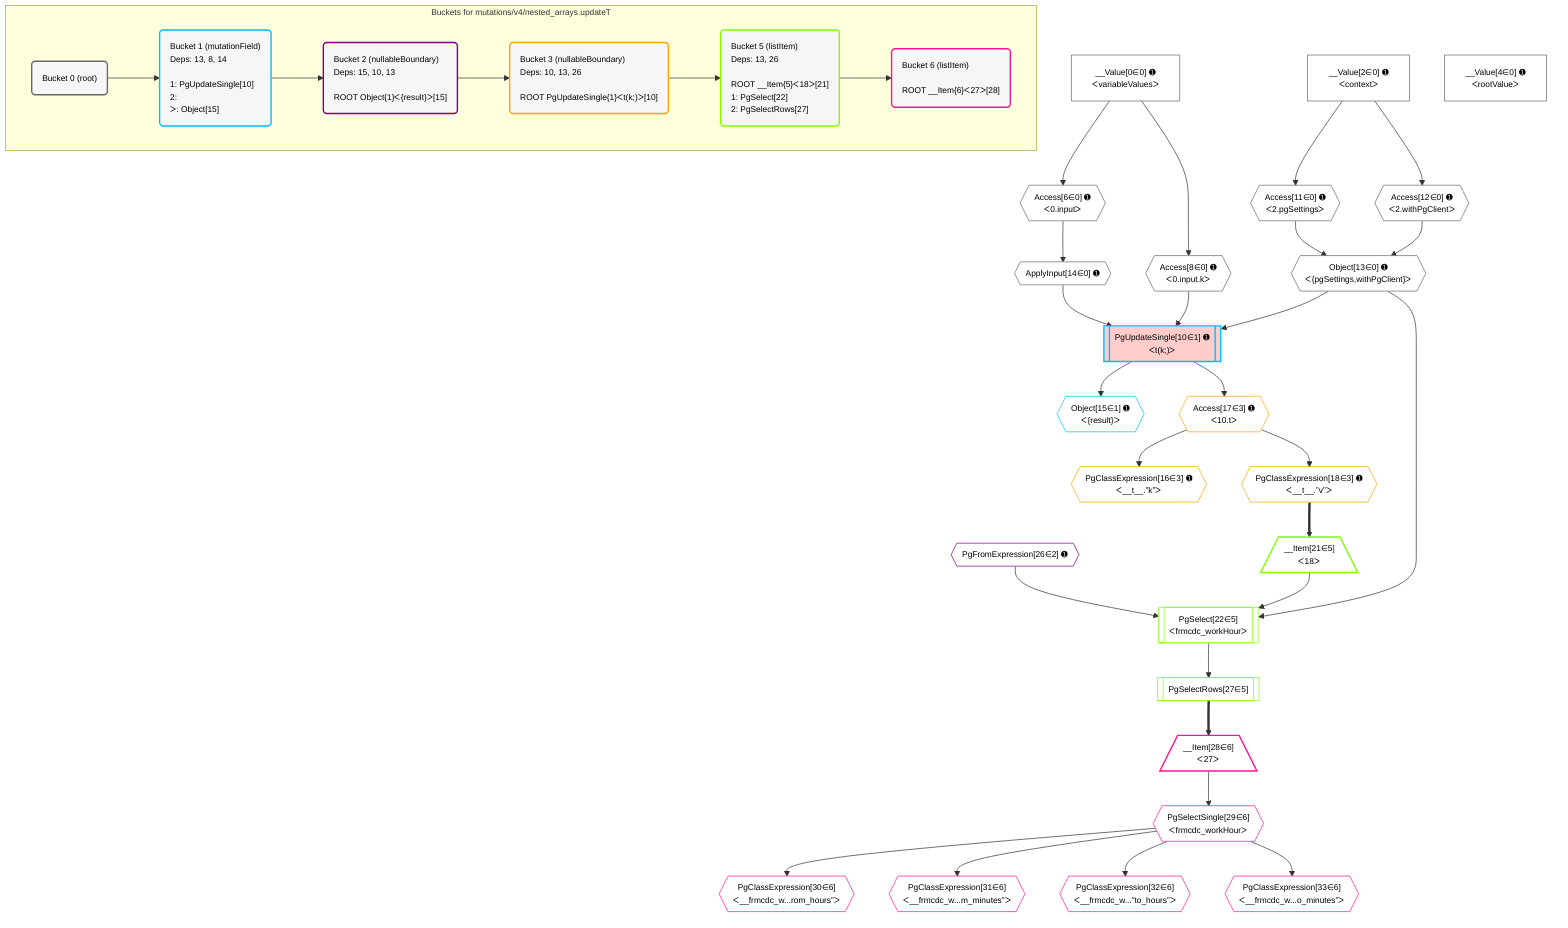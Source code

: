 %%{init: {'themeVariables': { 'fontSize': '12px'}}}%%
graph TD
    classDef path fill:#eee,stroke:#000,color:#000
    classDef plan fill:#fff,stroke-width:1px,color:#000
    classDef itemplan fill:#fff,stroke-width:2px,color:#000
    classDef unbatchedplan fill:#dff,stroke-width:1px,color:#000
    classDef sideeffectplan fill:#fcc,stroke-width:2px,color:#000
    classDef bucket fill:#f6f6f6,color:#000,stroke-width:2px,text-align:left


    %% plan dependencies
    Object13{{"Object[13∈0] ➊<br />ᐸ{pgSettings,withPgClient}ᐳ"}}:::plan
    Access11{{"Access[11∈0] ➊<br />ᐸ2.pgSettingsᐳ"}}:::plan
    Access12{{"Access[12∈0] ➊<br />ᐸ2.withPgClientᐳ"}}:::plan
    Access11 & Access12 --> Object13
    Access6{{"Access[6∈0] ➊<br />ᐸ0.inputᐳ"}}:::plan
    __Value0["__Value[0∈0] ➊<br />ᐸvariableValuesᐳ"]:::plan
    __Value0 --> Access6
    Access8{{"Access[8∈0] ➊<br />ᐸ0.input.kᐳ"}}:::plan
    __Value0 --> Access8
    __Value2["__Value[2∈0] ➊<br />ᐸcontextᐳ"]:::plan
    __Value2 --> Access11
    __Value2 --> Access12
    ApplyInput14{{"ApplyInput[14∈0] ➊"}}:::plan
    Access6 --> ApplyInput14
    __Value4["__Value[4∈0] ➊<br />ᐸrootValueᐳ"]:::plan
    PgUpdateSingle10[["PgUpdateSingle[10∈1] ➊<br />ᐸt(k;)ᐳ"]]:::sideeffectplan
    Object13 & Access8 & ApplyInput14 --> PgUpdateSingle10
    Object15{{"Object[15∈1] ➊<br />ᐸ{result}ᐳ"}}:::plan
    PgUpdateSingle10 --> Object15
    PgFromExpression26{{"PgFromExpression[26∈2] ➊"}}:::plan
    PgClassExpression16{{"PgClassExpression[16∈3] ➊<br />ᐸ__t__.”k”ᐳ"}}:::plan
    Access17{{"Access[17∈3] ➊<br />ᐸ10.tᐳ"}}:::plan
    Access17 --> PgClassExpression16
    PgUpdateSingle10 --> Access17
    PgClassExpression18{{"PgClassExpression[18∈3] ➊<br />ᐸ__t__.”v”ᐳ"}}:::plan
    Access17 --> PgClassExpression18
    PgSelect22[["PgSelect[22∈5]<br />ᐸfrmcdc_workHourᐳ"]]:::plan
    __Item21[/"__Item[21∈5]<br />ᐸ18ᐳ"\]:::itemplan
    Object13 & __Item21 & PgFromExpression26 --> PgSelect22
    PgClassExpression18 ==> __Item21
    PgSelectRows27[["PgSelectRows[27∈5]"]]:::plan
    PgSelect22 --> PgSelectRows27
    __Item28[/"__Item[28∈6]<br />ᐸ27ᐳ"\]:::itemplan
    PgSelectRows27 ==> __Item28
    PgSelectSingle29{{"PgSelectSingle[29∈6]<br />ᐸfrmcdc_workHourᐳ"}}:::plan
    __Item28 --> PgSelectSingle29
    PgClassExpression30{{"PgClassExpression[30∈6]<br />ᐸ__frmcdc_w...rom_hours”ᐳ"}}:::plan
    PgSelectSingle29 --> PgClassExpression30
    PgClassExpression31{{"PgClassExpression[31∈6]<br />ᐸ__frmcdc_w...m_minutes”ᐳ"}}:::plan
    PgSelectSingle29 --> PgClassExpression31
    PgClassExpression32{{"PgClassExpression[32∈6]<br />ᐸ__frmcdc_w...”to_hours”ᐳ"}}:::plan
    PgSelectSingle29 --> PgClassExpression32
    PgClassExpression33{{"PgClassExpression[33∈6]<br />ᐸ__frmcdc_w...o_minutes”ᐳ"}}:::plan
    PgSelectSingle29 --> PgClassExpression33

    %% define steps

    subgraph "Buckets for mutations/v4/nested_arrays.updateT"
    Bucket0("Bucket 0 (root)"):::bucket
    classDef bucket0 stroke:#696969
    class Bucket0,__Value0,__Value2,__Value4,Access6,Access8,Access11,Access12,Object13,ApplyInput14 bucket0
    Bucket1("Bucket 1 (mutationField)<br />Deps: 13, 8, 14<br /><br />1: PgUpdateSingle[10]<br />2: <br />ᐳ: Object[15]"):::bucket
    classDef bucket1 stroke:#00bfff
    class Bucket1,PgUpdateSingle10,Object15 bucket1
    Bucket2("Bucket 2 (nullableBoundary)<br />Deps: 15, 10, 13<br /><br />ROOT Object{1}ᐸ{result}ᐳ[15]"):::bucket
    classDef bucket2 stroke:#7f007f
    class Bucket2,PgFromExpression26 bucket2
    Bucket3("Bucket 3 (nullableBoundary)<br />Deps: 10, 13, 26<br /><br />ROOT PgUpdateSingle{1}ᐸt(k;)ᐳ[10]"):::bucket
    classDef bucket3 stroke:#ffa500
    class Bucket3,PgClassExpression16,Access17,PgClassExpression18 bucket3
    Bucket5("Bucket 5 (listItem)<br />Deps: 13, 26<br /><br />ROOT __Item{5}ᐸ18ᐳ[21]<br />1: PgSelect[22]<br />2: PgSelectRows[27]"):::bucket
    classDef bucket5 stroke:#7fff00
    class Bucket5,__Item21,PgSelect22,PgSelectRows27 bucket5
    Bucket6("Bucket 6 (listItem)<br /><br />ROOT __Item{6}ᐸ27ᐳ[28]"):::bucket
    classDef bucket6 stroke:#ff1493
    class Bucket6,__Item28,PgSelectSingle29,PgClassExpression30,PgClassExpression31,PgClassExpression32,PgClassExpression33 bucket6
    Bucket0 --> Bucket1
    Bucket1 --> Bucket2
    Bucket2 --> Bucket3
    Bucket3 --> Bucket5
    Bucket5 --> Bucket6
    end